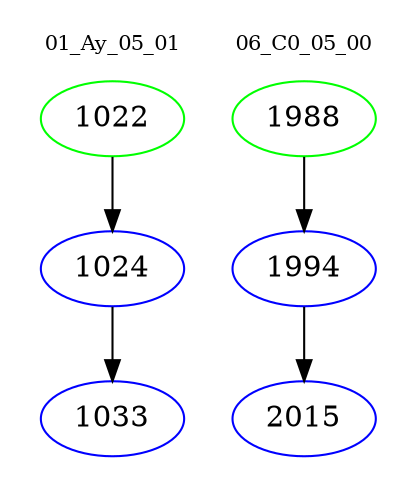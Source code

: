 digraph{
subgraph cluster_0 {
color = white
label = "01_Ay_05_01";
fontsize=10;
T0_1022 [label="1022", color="green"]
T0_1022 -> T0_1024 [color="black"]
T0_1024 [label="1024", color="blue"]
T0_1024 -> T0_1033 [color="black"]
T0_1033 [label="1033", color="blue"]
}
subgraph cluster_1 {
color = white
label = "06_C0_05_00";
fontsize=10;
T1_1988 [label="1988", color="green"]
T1_1988 -> T1_1994 [color="black"]
T1_1994 [label="1994", color="blue"]
T1_1994 -> T1_2015 [color="black"]
T1_2015 [label="2015", color="blue"]
}
}
